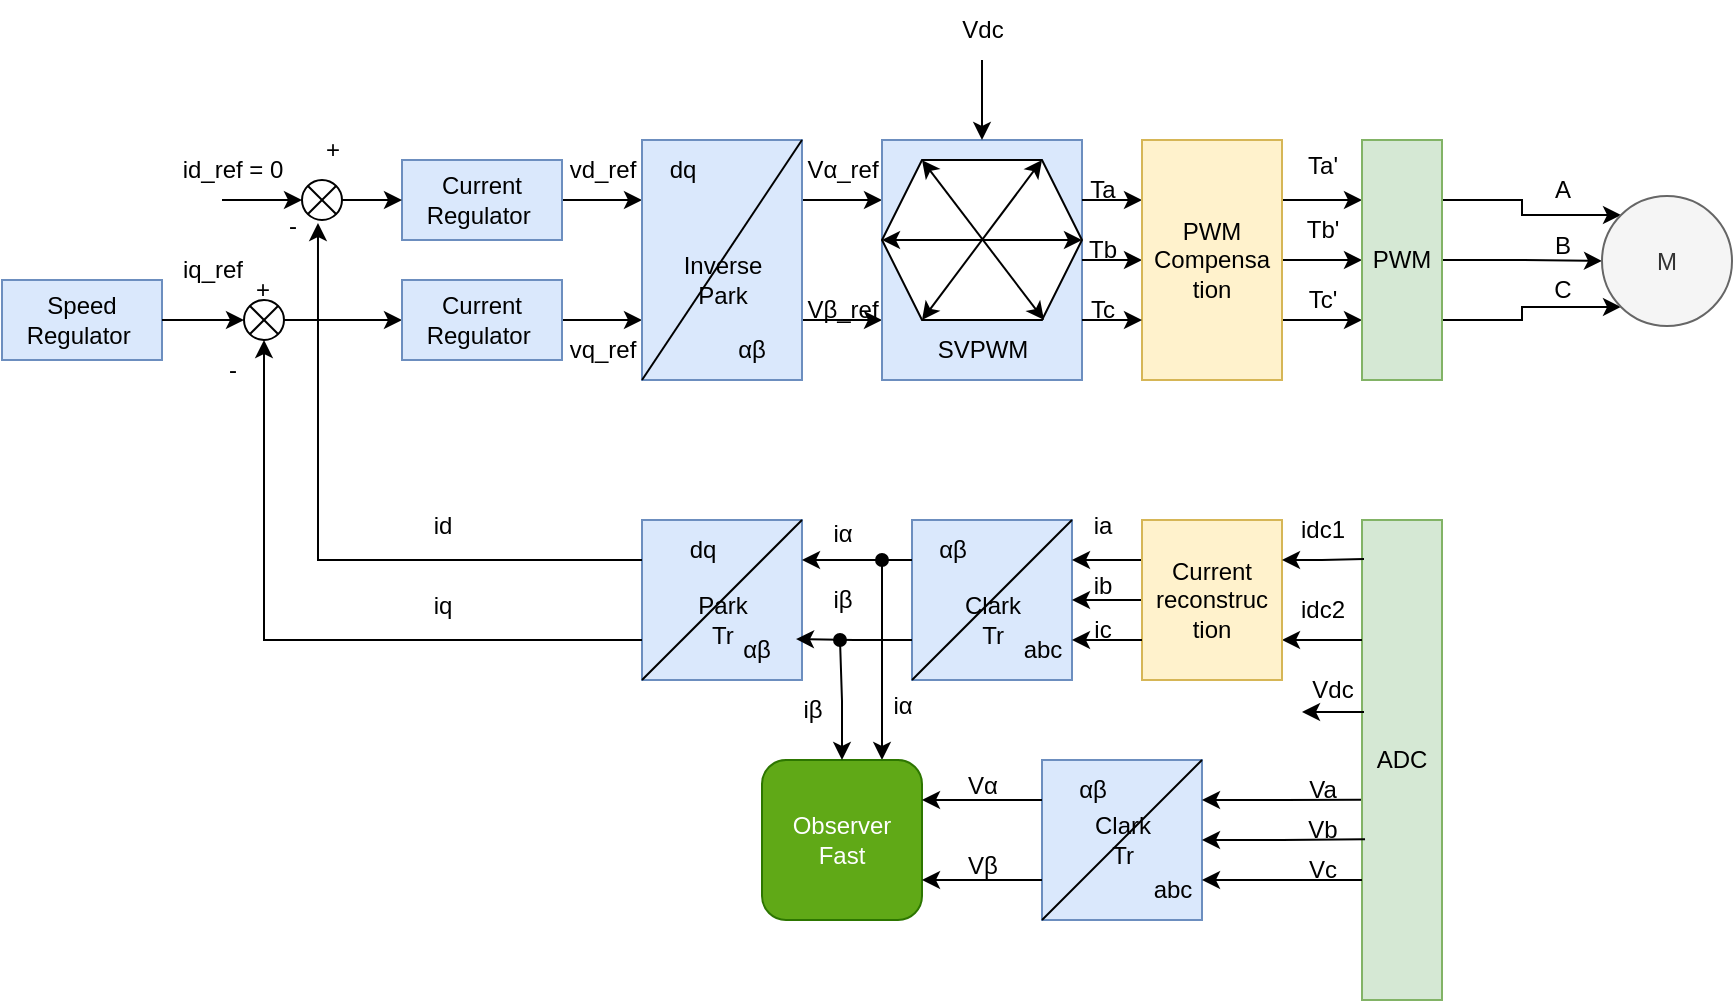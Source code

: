 <mxfile version="25.0.3">
  <diagram name="FOC 无感核心算法" id="3-nX8cObhvYd6T8ZdyRS">
    <mxGraphModel dx="954" dy="558" grid="1" gridSize="10" guides="1" tooltips="1" connect="1" arrows="1" fold="1" page="1" pageScale="1" pageWidth="1169" pageHeight="827" math="0" shadow="0">
      <root>
        <mxCell id="0" />
        <mxCell id="1" parent="0" />
        <mxCell id="nPId89hetOlhef9QkJUg-1" value="Speed&lt;div&gt;Regulator&amp;nbsp;&lt;/div&gt;" style="rounded=0;whiteSpace=wrap;html=1;fillColor=#dae8fc;strokeColor=#6c8ebf;" parent="1" vertex="1">
          <mxGeometry x="40" y="200" width="80" height="40" as="geometry" />
        </mxCell>
        <mxCell id="zeCSSIE1rZjSfiVyKvIU-3" style="edgeStyle=orthogonalEdgeStyle;rounded=0;orthogonalLoop=1;jettySize=auto;html=1;exitX=1;exitY=0.5;exitDx=0;exitDy=0;exitPerimeter=0;entryX=0;entryY=0.5;entryDx=0;entryDy=0;" parent="1" source="nPId89hetOlhef9QkJUg-2" target="zeCSSIE1rZjSfiVyKvIU-1" edge="1">
          <mxGeometry relative="1" as="geometry" />
        </mxCell>
        <mxCell id="nPId89hetOlhef9QkJUg-2" value="" style="verticalLabelPosition=bottom;verticalAlign=top;html=1;shape=mxgraph.flowchart.or;" parent="1" vertex="1">
          <mxGeometry x="161" y="210" width="20" height="20" as="geometry" />
        </mxCell>
        <mxCell id="nPId89hetOlhef9QkJUg-4" value="+" style="text;html=1;align=center;verticalAlign=middle;resizable=0;points=[];autosize=1;strokeColor=none;fillColor=none;" parent="1" vertex="1">
          <mxGeometry x="155" y="190" width="30" height="30" as="geometry" />
        </mxCell>
        <mxCell id="nPId89hetOlhef9QkJUg-5" value="-" style="text;html=1;align=center;verticalAlign=middle;resizable=0;points=[];autosize=1;strokeColor=none;fillColor=none;" parent="1" vertex="1">
          <mxGeometry x="140" y="230" width="30" height="30" as="geometry" />
        </mxCell>
        <mxCell id="nPId89hetOlhef9QkJUg-6" style="edgeStyle=orthogonalEdgeStyle;rounded=0;orthogonalLoop=1;jettySize=auto;html=1;exitX=1;exitY=0.5;exitDx=0;exitDy=0;entryX=0;entryY=0.5;entryDx=0;entryDy=0;entryPerimeter=0;" parent="1" source="nPId89hetOlhef9QkJUg-1" target="nPId89hetOlhef9QkJUg-2" edge="1">
          <mxGeometry relative="1" as="geometry" />
        </mxCell>
        <mxCell id="nPId89hetOlhef9QkJUg-7" value="iq_ref" style="text;html=1;align=center;verticalAlign=middle;resizable=0;points=[];autosize=1;strokeColor=none;fillColor=none;" parent="1" vertex="1">
          <mxGeometry x="120" y="180" width="50" height="30" as="geometry" />
        </mxCell>
        <mxCell id="zeCSSIE1rZjSfiVyKvIU-5" style="edgeStyle=orthogonalEdgeStyle;rounded=0;orthogonalLoop=1;jettySize=auto;html=1;exitX=1;exitY=0.5;exitDx=0;exitDy=0;entryX=0;entryY=0.75;entryDx=0;entryDy=0;" parent="1" source="zeCSSIE1rZjSfiVyKvIU-1" target="zeCSSIE1rZjSfiVyKvIU-4" edge="1">
          <mxGeometry relative="1" as="geometry" />
        </mxCell>
        <mxCell id="zeCSSIE1rZjSfiVyKvIU-1" value="Current&lt;br&gt;&lt;div&gt;Regulator&amp;nbsp;&lt;/div&gt;" style="rounded=0;whiteSpace=wrap;html=1;fillColor=#dae8fc;strokeColor=#6c8ebf;" parent="1" vertex="1">
          <mxGeometry x="240" y="200" width="80" height="40" as="geometry" />
        </mxCell>
        <mxCell id="zeCSSIE1rZjSfiVyKvIU-6" style="edgeStyle=orthogonalEdgeStyle;rounded=0;orthogonalLoop=1;jettySize=auto;html=1;exitX=1;exitY=0.5;exitDx=0;exitDy=0;entryX=0;entryY=0.25;entryDx=0;entryDy=0;" parent="1" source="zeCSSIE1rZjSfiVyKvIU-2" target="zeCSSIE1rZjSfiVyKvIU-4" edge="1">
          <mxGeometry relative="1" as="geometry" />
        </mxCell>
        <mxCell id="zeCSSIE1rZjSfiVyKvIU-2" value="Current&lt;br&gt;&lt;div&gt;Regulator&amp;nbsp;&lt;/div&gt;" style="rounded=0;whiteSpace=wrap;html=1;fillColor=#dae8fc;strokeColor=#6c8ebf;" parent="1" vertex="1">
          <mxGeometry x="240" y="140" width="80" height="40" as="geometry" />
        </mxCell>
        <mxCell id="zeCSSIE1rZjSfiVyKvIU-26" style="edgeStyle=orthogonalEdgeStyle;rounded=0;orthogonalLoop=1;jettySize=auto;html=1;exitX=1;exitY=0.25;exitDx=0;exitDy=0;entryX=0;entryY=0.25;entryDx=0;entryDy=0;" parent="1" source="zeCSSIE1rZjSfiVyKvIU-4" target="zeCSSIE1rZjSfiVyKvIU-23" edge="1">
          <mxGeometry relative="1" as="geometry" />
        </mxCell>
        <mxCell id="zeCSSIE1rZjSfiVyKvIU-27" style="edgeStyle=orthogonalEdgeStyle;rounded=0;orthogonalLoop=1;jettySize=auto;html=1;exitX=1;exitY=0.75;exitDx=0;exitDy=0;" parent="1" source="zeCSSIE1rZjSfiVyKvIU-4" edge="1">
          <mxGeometry relative="1" as="geometry">
            <mxPoint x="480" y="220" as="targetPoint" />
          </mxGeometry>
        </mxCell>
        <mxCell id="zeCSSIE1rZjSfiVyKvIU-4" value="" style="rounded=0;whiteSpace=wrap;html=1;fillColor=#dae8fc;strokeColor=#6c8ebf;" parent="1" vertex="1">
          <mxGeometry x="360" y="130" width="80" height="120" as="geometry" />
        </mxCell>
        <mxCell id="zeCSSIE1rZjSfiVyKvIU-7" value="vq_ref" style="text;html=1;align=center;verticalAlign=middle;resizable=0;points=[];autosize=1;strokeColor=none;fillColor=none;" parent="1" vertex="1">
          <mxGeometry x="310" y="220" width="60" height="30" as="geometry" />
        </mxCell>
        <mxCell id="zeCSSIE1rZjSfiVyKvIU-8" value="vd_ref" style="text;html=1;align=center;verticalAlign=middle;resizable=0;points=[];autosize=1;strokeColor=none;fillColor=none;" parent="1" vertex="1">
          <mxGeometry x="310" y="130" width="60" height="30" as="geometry" />
        </mxCell>
        <mxCell id="zeCSSIE1rZjSfiVyKvIU-9" value="" style="endArrow=none;html=1;rounded=0;entryX=1;entryY=0;entryDx=0;entryDy=0;" parent="1" target="zeCSSIE1rZjSfiVyKvIU-4" edge="1">
          <mxGeometry width="50" height="50" relative="1" as="geometry">
            <mxPoint x="360" y="250" as="sourcePoint" />
            <mxPoint x="460" y="207.143" as="targetPoint" />
          </mxGeometry>
        </mxCell>
        <mxCell id="zeCSSIE1rZjSfiVyKvIU-10" value="dq" style="text;html=1;align=center;verticalAlign=middle;resizable=0;points=[];autosize=1;strokeColor=none;fillColor=none;" parent="1" vertex="1">
          <mxGeometry x="360" y="130" width="40" height="30" as="geometry" />
        </mxCell>
        <mxCell id="zeCSSIE1rZjSfiVyKvIU-13" value="αβ" style="text;strokeColor=none;align=center;fillColor=none;html=1;verticalAlign=middle;whiteSpace=wrap;rounded=0;" parent="1" vertex="1">
          <mxGeometry x="400" y="220" width="30" height="30" as="geometry" />
        </mxCell>
        <mxCell id="zeCSSIE1rZjSfiVyKvIU-14" value="Inverse&lt;div&gt;Park&lt;/div&gt;" style="text;html=1;align=center;verticalAlign=middle;resizable=0;points=[];autosize=1;strokeColor=none;fillColor=none;" parent="1" vertex="1">
          <mxGeometry x="370" y="180" width="60" height="40" as="geometry" />
        </mxCell>
        <mxCell id="zeCSSIE1rZjSfiVyKvIU-25" value="" style="group" parent="1" vertex="1" connectable="0">
          <mxGeometry x="480" y="130" width="100" height="120" as="geometry" />
        </mxCell>
        <mxCell id="zeCSSIE1rZjSfiVyKvIU-23" value="" style="rounded=0;whiteSpace=wrap;html=1;fillColor=#dae8fc;strokeColor=#6c8ebf;" parent="zeCSSIE1rZjSfiVyKvIU-25" vertex="1">
          <mxGeometry width="100" height="120" as="geometry" />
        </mxCell>
        <mxCell id="zeCSSIE1rZjSfiVyKvIU-21" value="" style="group" parent="zeCSSIE1rZjSfiVyKvIU-25" vertex="1" connectable="0">
          <mxGeometry y="10" width="100" height="80" as="geometry" />
        </mxCell>
        <mxCell id="zeCSSIE1rZjSfiVyKvIU-15" value="" style="shape=hexagon;perimeter=hexagonPerimeter2;whiteSpace=wrap;html=1;fixedSize=1;" parent="zeCSSIE1rZjSfiVyKvIU-21" vertex="1">
          <mxGeometry width="100" height="80" as="geometry" />
        </mxCell>
        <mxCell id="zeCSSIE1rZjSfiVyKvIU-16" value="" style="endArrow=classic;html=1;rounded=0;entryX=0.8;entryY=0;entryDx=0;entryDy=0;entryPerimeter=0;startArrow=classic;startFill=1;endFill=1;" parent="zeCSSIE1rZjSfiVyKvIU-21" target="zeCSSIE1rZjSfiVyKvIU-15" edge="1">
          <mxGeometry width="50" height="50" relative="1" as="geometry">
            <mxPoint x="20" y="80" as="sourcePoint" />
            <mxPoint x="70" y="30" as="targetPoint" />
          </mxGeometry>
        </mxCell>
        <mxCell id="zeCSSIE1rZjSfiVyKvIU-17" value="" style="endArrow=classic;html=1;rounded=0;entryX=0.81;entryY=1;entryDx=0;entryDy=0;entryPerimeter=0;endFill=1;startArrow=classic;startFill=1;" parent="zeCSSIE1rZjSfiVyKvIU-21" target="zeCSSIE1rZjSfiVyKvIU-15" edge="1">
          <mxGeometry width="50" height="50" relative="1" as="geometry">
            <mxPoint x="20" as="sourcePoint" />
            <mxPoint x="70" y="-50" as="targetPoint" />
          </mxGeometry>
        </mxCell>
        <mxCell id="zeCSSIE1rZjSfiVyKvIU-19" value="" style="endArrow=classic;html=1;rounded=0;entryX=1;entryY=0.5;entryDx=0;entryDy=0;endFill=1;startArrow=classic;startFill=1;" parent="zeCSSIE1rZjSfiVyKvIU-21" target="zeCSSIE1rZjSfiVyKvIU-15" edge="1">
          <mxGeometry width="50" height="50" relative="1" as="geometry">
            <mxPoint y="40" as="sourcePoint" />
            <mxPoint x="50" y="-10" as="targetPoint" />
          </mxGeometry>
        </mxCell>
        <mxCell id="zeCSSIE1rZjSfiVyKvIU-24" value="SVPWM" style="text;html=1;align=center;verticalAlign=middle;resizable=0;points=[];autosize=1;strokeColor=none;fillColor=none;" parent="zeCSSIE1rZjSfiVyKvIU-25" vertex="1">
          <mxGeometry x="15" y="90" width="70" height="30" as="geometry" />
        </mxCell>
        <mxCell id="zeCSSIE1rZjSfiVyKvIU-28" value="Vα_ref" style="text;html=1;align=center;verticalAlign=middle;resizable=0;points=[];autosize=1;strokeColor=none;fillColor=none;" parent="1" vertex="1">
          <mxGeometry x="430" y="130" width="60" height="30" as="geometry" />
        </mxCell>
        <mxCell id="zeCSSIE1rZjSfiVyKvIU-29" value="Vβ_ref" style="text;html=1;align=center;verticalAlign=middle;resizable=0;points=[];autosize=1;strokeColor=none;fillColor=none;" parent="1" vertex="1">
          <mxGeometry x="430" y="200" width="60" height="30" as="geometry" />
        </mxCell>
        <mxCell id="zeCSSIE1rZjSfiVyKvIU-34" style="edgeStyle=orthogonalEdgeStyle;rounded=0;orthogonalLoop=1;jettySize=auto;html=1;exitX=0;exitY=0.5;exitDx=0;exitDy=0;endArrow=none;endFill=0;startArrow=classic;startFill=1;" parent="1" source="zeCSSIE1rZjSfiVyKvIU-32" edge="1">
          <mxGeometry relative="1" as="geometry">
            <mxPoint x="580" y="190" as="targetPoint" />
          </mxGeometry>
        </mxCell>
        <mxCell id="zeCSSIE1rZjSfiVyKvIU-35" style="edgeStyle=orthogonalEdgeStyle;rounded=0;orthogonalLoop=1;jettySize=auto;html=1;exitX=0;exitY=0.25;exitDx=0;exitDy=0;endArrow=none;endFill=0;startArrow=classic;startFill=1;" parent="1" source="zeCSSIE1rZjSfiVyKvIU-32" edge="1">
          <mxGeometry relative="1" as="geometry">
            <mxPoint x="580" y="160" as="targetPoint" />
          </mxGeometry>
        </mxCell>
        <mxCell id="DrrW1L28EIdIVbYCVkLP-1" style="edgeStyle=orthogonalEdgeStyle;rounded=0;orthogonalLoop=1;jettySize=auto;html=1;exitX=1;exitY=0.25;exitDx=0;exitDy=0;entryX=0;entryY=0.25;entryDx=0;entryDy=0;" parent="1" source="zeCSSIE1rZjSfiVyKvIU-32" target="zeCSSIE1rZjSfiVyKvIU-40" edge="1">
          <mxGeometry relative="1" as="geometry" />
        </mxCell>
        <mxCell id="DrrW1L28EIdIVbYCVkLP-2" style="edgeStyle=orthogonalEdgeStyle;rounded=0;orthogonalLoop=1;jettySize=auto;html=1;exitX=1;exitY=0.5;exitDx=0;exitDy=0;entryX=0;entryY=0.5;entryDx=0;entryDy=0;" parent="1" source="zeCSSIE1rZjSfiVyKvIU-32" target="zeCSSIE1rZjSfiVyKvIU-40" edge="1">
          <mxGeometry relative="1" as="geometry" />
        </mxCell>
        <mxCell id="DrrW1L28EIdIVbYCVkLP-3" style="edgeStyle=orthogonalEdgeStyle;rounded=0;orthogonalLoop=1;jettySize=auto;html=1;exitX=1;exitY=0.75;exitDx=0;exitDy=0;entryX=0;entryY=0.75;entryDx=0;entryDy=0;" parent="1" source="zeCSSIE1rZjSfiVyKvIU-32" target="zeCSSIE1rZjSfiVyKvIU-40" edge="1">
          <mxGeometry relative="1" as="geometry" />
        </mxCell>
        <mxCell id="zeCSSIE1rZjSfiVyKvIU-32" value="PWM&lt;div&gt;Compensa&lt;/div&gt;&lt;div&gt;tion&lt;/div&gt;" style="rounded=0;whiteSpace=wrap;html=1;fillColor=#fff2cc;strokeColor=#d6b656;" parent="1" vertex="1">
          <mxGeometry x="610" y="130" width="70" height="120" as="geometry" />
        </mxCell>
        <mxCell id="zeCSSIE1rZjSfiVyKvIU-33" style="edgeStyle=orthogonalEdgeStyle;rounded=0;orthogonalLoop=1;jettySize=auto;html=1;exitX=1;exitY=0.75;exitDx=0;exitDy=0;entryX=0;entryY=0.75;entryDx=0;entryDy=0;" parent="1" source="zeCSSIE1rZjSfiVyKvIU-23" target="zeCSSIE1rZjSfiVyKvIU-32" edge="1">
          <mxGeometry relative="1" as="geometry" />
        </mxCell>
        <mxCell id="zeCSSIE1rZjSfiVyKvIU-36" value="Ta" style="text;html=1;align=center;verticalAlign=middle;resizable=0;points=[];autosize=1;strokeColor=none;fillColor=none;" parent="1" vertex="1">
          <mxGeometry x="570" y="140" width="40" height="30" as="geometry" />
        </mxCell>
        <mxCell id="zeCSSIE1rZjSfiVyKvIU-37" value="Tb" style="text;html=1;align=center;verticalAlign=middle;resizable=0;points=[];autosize=1;strokeColor=none;fillColor=none;" parent="1" vertex="1">
          <mxGeometry x="570" y="170" width="40" height="30" as="geometry" />
        </mxCell>
        <mxCell id="zeCSSIE1rZjSfiVyKvIU-39" value="Tc" style="text;html=1;align=center;verticalAlign=middle;resizable=0;points=[];autosize=1;strokeColor=none;fillColor=none;" parent="1" vertex="1">
          <mxGeometry x="570" y="200" width="40" height="30" as="geometry" />
        </mxCell>
        <mxCell id="DrrW1L28EIdIVbYCVkLP-7" style="edgeStyle=orthogonalEdgeStyle;rounded=0;orthogonalLoop=1;jettySize=auto;html=1;exitX=1;exitY=0.25;exitDx=0;exitDy=0;entryX=0;entryY=0;entryDx=0;entryDy=0;" parent="1" source="zeCSSIE1rZjSfiVyKvIU-40" target="zeCSSIE1rZjSfiVyKvIU-41" edge="1">
          <mxGeometry relative="1" as="geometry" />
        </mxCell>
        <mxCell id="DrrW1L28EIdIVbYCVkLP-8" style="edgeStyle=orthogonalEdgeStyle;rounded=0;orthogonalLoop=1;jettySize=auto;html=1;exitX=1;exitY=0.5;exitDx=0;exitDy=0;entryX=0;entryY=0.5;entryDx=0;entryDy=0;" parent="1" source="zeCSSIE1rZjSfiVyKvIU-40" target="zeCSSIE1rZjSfiVyKvIU-41" edge="1">
          <mxGeometry relative="1" as="geometry" />
        </mxCell>
        <mxCell id="DrrW1L28EIdIVbYCVkLP-9" style="edgeStyle=orthogonalEdgeStyle;rounded=0;orthogonalLoop=1;jettySize=auto;html=1;exitX=1;exitY=0.75;exitDx=0;exitDy=0;entryX=0;entryY=1;entryDx=0;entryDy=0;" parent="1" source="zeCSSIE1rZjSfiVyKvIU-40" target="zeCSSIE1rZjSfiVyKvIU-41" edge="1">
          <mxGeometry relative="1" as="geometry" />
        </mxCell>
        <mxCell id="zeCSSIE1rZjSfiVyKvIU-40" value="PWM" style="rounded=0;whiteSpace=wrap;html=1;fillColor=#d5e8d4;strokeColor=#82b366;" parent="1" vertex="1">
          <mxGeometry x="720" y="130" width="40" height="120" as="geometry" />
        </mxCell>
        <mxCell id="zeCSSIE1rZjSfiVyKvIU-41" value="M" style="ellipse;whiteSpace=wrap;html=1;aspect=fixed;fillColor=#f5f5f5;fontColor=#333333;strokeColor=#666666;" parent="1" vertex="1">
          <mxGeometry x="840" y="158" width="65" height="65" as="geometry" />
        </mxCell>
        <mxCell id="DrrW1L28EIdIVbYCVkLP-4" value="Ta&#39;" style="text;html=1;align=center;verticalAlign=middle;resizable=0;points=[];autosize=1;strokeColor=none;fillColor=none;" parent="1" vertex="1">
          <mxGeometry x="680" y="128" width="40" height="30" as="geometry" />
        </mxCell>
        <mxCell id="DrrW1L28EIdIVbYCVkLP-5" value="Tb&#39;" style="text;html=1;align=center;verticalAlign=middle;resizable=0;points=[];autosize=1;strokeColor=none;fillColor=none;" parent="1" vertex="1">
          <mxGeometry x="680" y="160" width="40" height="30" as="geometry" />
        </mxCell>
        <mxCell id="DrrW1L28EIdIVbYCVkLP-6" value="Tc&#39;" style="text;html=1;align=center;verticalAlign=middle;resizable=0;points=[];autosize=1;strokeColor=none;fillColor=none;" parent="1" vertex="1">
          <mxGeometry x="680" y="195" width="40" height="30" as="geometry" />
        </mxCell>
        <mxCell id="DrrW1L28EIdIVbYCVkLP-10" value="A" style="text;html=1;align=center;verticalAlign=middle;resizable=0;points=[];autosize=1;strokeColor=none;fillColor=none;" parent="1" vertex="1">
          <mxGeometry x="805" y="140" width="30" height="30" as="geometry" />
        </mxCell>
        <mxCell id="DrrW1L28EIdIVbYCVkLP-11" value="B" style="text;html=1;align=center;verticalAlign=middle;resizable=0;points=[];autosize=1;strokeColor=none;fillColor=none;" parent="1" vertex="1">
          <mxGeometry x="805" y="168" width="30" height="30" as="geometry" />
        </mxCell>
        <mxCell id="DrrW1L28EIdIVbYCVkLP-12" value="C" style="text;html=1;align=center;verticalAlign=middle;resizable=0;points=[];autosize=1;strokeColor=none;fillColor=none;" parent="1" vertex="1">
          <mxGeometry x="805" y="190" width="30" height="30" as="geometry" />
        </mxCell>
        <mxCell id="DrrW1L28EIdIVbYCVkLP-13" value="Vdc" style="text;html=1;align=center;verticalAlign=middle;resizable=0;points=[];autosize=1;strokeColor=none;fillColor=none;" parent="1" vertex="1">
          <mxGeometry x="510" y="60" width="40" height="30" as="geometry" />
        </mxCell>
        <mxCell id="DrrW1L28EIdIVbYCVkLP-14" style="edgeStyle=orthogonalEdgeStyle;rounded=0;orthogonalLoop=1;jettySize=auto;html=1;exitX=0.5;exitY=0;exitDx=0;exitDy=0;endArrow=none;endFill=0;startArrow=classic;startFill=1;" parent="1" source="zeCSSIE1rZjSfiVyKvIU-23" target="DrrW1L28EIdIVbYCVkLP-13" edge="1">
          <mxGeometry relative="1" as="geometry" />
        </mxCell>
        <mxCell id="xuwa6vWzVNVJYXYEkQNP-1" value="ADC" style="rounded=0;whiteSpace=wrap;html=1;fillColor=#d5e8d4;strokeColor=#82b366;" vertex="1" parent="1">
          <mxGeometry x="720" y="320" width="40" height="240" as="geometry" />
        </mxCell>
        <mxCell id="xuwa6vWzVNVJYXYEkQNP-7" value="" style="group" vertex="1" connectable="0" parent="1">
          <mxGeometry x="495" y="320" width="85" height="80" as="geometry" />
        </mxCell>
        <mxCell id="xuwa6vWzVNVJYXYEkQNP-2" value="" style="rounded=0;whiteSpace=wrap;html=1;fillColor=#dae8fc;strokeColor=#6c8ebf;" vertex="1" parent="xuwa6vWzVNVJYXYEkQNP-7">
          <mxGeometry width="80" height="80" as="geometry" />
        </mxCell>
        <mxCell id="xuwa6vWzVNVJYXYEkQNP-3" value="" style="endArrow=none;html=1;rounded=0;entryX=1;entryY=0;entryDx=0;entryDy=0;" edge="1" parent="xuwa6vWzVNVJYXYEkQNP-7" target="xuwa6vWzVNVJYXYEkQNP-2">
          <mxGeometry width="50" height="50" relative="1" as="geometry">
            <mxPoint y="80" as="sourcePoint" />
            <mxPoint x="50" y="30" as="targetPoint" />
          </mxGeometry>
        </mxCell>
        <mxCell id="xuwa6vWzVNVJYXYEkQNP-4" value="abc" style="text;html=1;align=center;verticalAlign=middle;resizable=0;points=[];autosize=1;strokeColor=none;fillColor=none;" vertex="1" parent="xuwa6vWzVNVJYXYEkQNP-7">
          <mxGeometry x="45" y="50" width="40" height="30" as="geometry" />
        </mxCell>
        <mxCell id="xuwa6vWzVNVJYXYEkQNP-6" value="Clark&lt;div&gt;Tr&lt;/div&gt;" style="text;html=1;align=center;verticalAlign=middle;resizable=0;points=[];autosize=1;strokeColor=none;fillColor=none;" vertex="1" parent="xuwa6vWzVNVJYXYEkQNP-7">
          <mxGeometry x="15" y="30" width="50" height="40" as="geometry" />
        </mxCell>
        <mxCell id="xuwa6vWzVNVJYXYEkQNP-5" value="αβ" style="text;html=1;align=center;verticalAlign=middle;resizable=0;points=[];autosize=1;strokeColor=none;fillColor=none;" vertex="1" parent="xuwa6vWzVNVJYXYEkQNP-7">
          <mxGeometry width="40" height="30" as="geometry" />
        </mxCell>
        <mxCell id="xuwa6vWzVNVJYXYEkQNP-9" value="idc1" style="text;html=1;align=center;verticalAlign=middle;resizable=0;points=[];autosize=1;strokeColor=none;fillColor=none;" vertex="1" parent="1">
          <mxGeometry x="675" y="310" width="50" height="30" as="geometry" />
        </mxCell>
        <mxCell id="xuwa6vWzVNVJYXYEkQNP-12" style="edgeStyle=orthogonalEdgeStyle;rounded=0;orthogonalLoop=1;jettySize=auto;html=1;exitX=1;exitY=0.75;exitDx=0;exitDy=0;entryX=0;entryY=0.25;entryDx=0;entryDy=0;endArrow=none;endFill=0;startArrow=classic;startFill=1;" edge="1" parent="1" source="xuwa6vWzVNVJYXYEkQNP-10" target="xuwa6vWzVNVJYXYEkQNP-1">
          <mxGeometry relative="1" as="geometry" />
        </mxCell>
        <mxCell id="xuwa6vWzVNVJYXYEkQNP-14" style="edgeStyle=orthogonalEdgeStyle;rounded=0;orthogonalLoop=1;jettySize=auto;html=1;exitX=0;exitY=0.25;exitDx=0;exitDy=0;entryX=1;entryY=0.25;entryDx=0;entryDy=0;" edge="1" parent="1" source="xuwa6vWzVNVJYXYEkQNP-10" target="xuwa6vWzVNVJYXYEkQNP-2">
          <mxGeometry relative="1" as="geometry" />
        </mxCell>
        <mxCell id="xuwa6vWzVNVJYXYEkQNP-16" style="edgeStyle=orthogonalEdgeStyle;rounded=0;orthogonalLoop=1;jettySize=auto;html=1;exitX=0;exitY=0.5;exitDx=0;exitDy=0;entryX=1;entryY=0.5;entryDx=0;entryDy=0;" edge="1" parent="1" source="xuwa6vWzVNVJYXYEkQNP-10" target="xuwa6vWzVNVJYXYEkQNP-2">
          <mxGeometry relative="1" as="geometry" />
        </mxCell>
        <mxCell id="xuwa6vWzVNVJYXYEkQNP-10" value="Current&lt;div&gt;reconstruc&lt;/div&gt;&lt;div&gt;tion&lt;/div&gt;" style="rounded=0;whiteSpace=wrap;html=1;fillColor=#fff2cc;strokeColor=#d6b656;" vertex="1" parent="1">
          <mxGeometry x="610" y="320" width="70" height="80" as="geometry" />
        </mxCell>
        <mxCell id="xuwa6vWzVNVJYXYEkQNP-11" style="edgeStyle=orthogonalEdgeStyle;rounded=0;orthogonalLoop=1;jettySize=auto;html=1;exitX=1;exitY=0.25;exitDx=0;exitDy=0;entryX=0.025;entryY=0.081;entryDx=0;entryDy=0;entryPerimeter=0;endArrow=none;endFill=0;startArrow=classic;startFill=1;" edge="1" parent="1" source="xuwa6vWzVNVJYXYEkQNP-10" target="xuwa6vWzVNVJYXYEkQNP-1">
          <mxGeometry relative="1" as="geometry" />
        </mxCell>
        <mxCell id="xuwa6vWzVNVJYXYEkQNP-13" value="idc2" style="text;html=1;align=center;verticalAlign=middle;resizable=0;points=[];autosize=1;strokeColor=none;fillColor=none;" vertex="1" parent="1">
          <mxGeometry x="675" y="350" width="50" height="30" as="geometry" />
        </mxCell>
        <mxCell id="xuwa6vWzVNVJYXYEkQNP-15" value="ia" style="text;html=1;align=center;verticalAlign=middle;resizable=0;points=[];autosize=1;strokeColor=none;fillColor=none;" vertex="1" parent="1">
          <mxGeometry x="575" y="308" width="30" height="30" as="geometry" />
        </mxCell>
        <mxCell id="xuwa6vWzVNVJYXYEkQNP-17" value="ib" style="text;html=1;align=center;verticalAlign=middle;resizable=0;points=[];autosize=1;strokeColor=none;fillColor=none;" vertex="1" parent="1">
          <mxGeometry x="575" y="338" width="30" height="30" as="geometry" />
        </mxCell>
        <mxCell id="xuwa6vWzVNVJYXYEkQNP-18" style="edgeStyle=orthogonalEdgeStyle;rounded=0;orthogonalLoop=1;jettySize=auto;html=1;exitX=0;exitY=0.75;exitDx=0;exitDy=0;entryX=0.875;entryY=0.333;entryDx=0;entryDy=0;entryPerimeter=0;" edge="1" parent="1" source="xuwa6vWzVNVJYXYEkQNP-10" target="xuwa6vWzVNVJYXYEkQNP-4">
          <mxGeometry relative="1" as="geometry" />
        </mxCell>
        <mxCell id="xuwa6vWzVNVJYXYEkQNP-19" value="ic" style="text;html=1;align=center;verticalAlign=middle;resizable=0;points=[];autosize=1;strokeColor=none;fillColor=none;" vertex="1" parent="1">
          <mxGeometry x="575" y="360" width="30" height="30" as="geometry" />
        </mxCell>
        <mxCell id="xuwa6vWzVNVJYXYEkQNP-21" value="" style="group" vertex="1" connectable="0" parent="1">
          <mxGeometry x="360" y="320" width="85" height="80" as="geometry" />
        </mxCell>
        <mxCell id="xuwa6vWzVNVJYXYEkQNP-22" value="" style="rounded=0;whiteSpace=wrap;html=1;fillColor=#dae8fc;strokeColor=#6c8ebf;" vertex="1" parent="xuwa6vWzVNVJYXYEkQNP-21">
          <mxGeometry width="80" height="80" as="geometry" />
        </mxCell>
        <mxCell id="xuwa6vWzVNVJYXYEkQNP-23" value="" style="endArrow=none;html=1;rounded=0;entryX=1;entryY=0;entryDx=0;entryDy=0;" edge="1" parent="xuwa6vWzVNVJYXYEkQNP-21" target="xuwa6vWzVNVJYXYEkQNP-22">
          <mxGeometry width="50" height="50" relative="1" as="geometry">
            <mxPoint y="80" as="sourcePoint" />
            <mxPoint x="50" y="30" as="targetPoint" />
          </mxGeometry>
        </mxCell>
        <mxCell id="xuwa6vWzVNVJYXYEkQNP-24" value="αβ" style="text;html=1;align=center;verticalAlign=middle;resizable=0;points=[];autosize=1;strokeColor=none;fillColor=none;" vertex="1" parent="xuwa6vWzVNVJYXYEkQNP-21">
          <mxGeometry x="37" y="50" width="40" height="30" as="geometry" />
        </mxCell>
        <mxCell id="xuwa6vWzVNVJYXYEkQNP-25" value="dq" style="text;html=1;align=center;verticalAlign=middle;resizable=0;points=[];autosize=1;strokeColor=none;fillColor=none;" vertex="1" parent="xuwa6vWzVNVJYXYEkQNP-21">
          <mxGeometry x="10" width="40" height="30" as="geometry" />
        </mxCell>
        <mxCell id="xuwa6vWzVNVJYXYEkQNP-26" value="Park&lt;div&gt;Tr&lt;/div&gt;" style="text;html=1;align=center;verticalAlign=middle;resizable=0;points=[];autosize=1;strokeColor=none;fillColor=none;" vertex="1" parent="xuwa6vWzVNVJYXYEkQNP-21">
          <mxGeometry x="15" y="30" width="50" height="40" as="geometry" />
        </mxCell>
        <mxCell id="xuwa6vWzVNVJYXYEkQNP-28" style="edgeStyle=orthogonalEdgeStyle;rounded=0;orthogonalLoop=1;jettySize=auto;html=1;exitX=0;exitY=0.75;exitDx=0;exitDy=0;entryX=1;entryY=0.317;entryDx=0;entryDy=0;entryPerimeter=0;" edge="1" parent="1" source="xuwa6vWzVNVJYXYEkQNP-2" target="xuwa6vWzVNVJYXYEkQNP-24">
          <mxGeometry relative="1" as="geometry" />
        </mxCell>
        <mxCell id="xuwa6vWzVNVJYXYEkQNP-29" style="edgeStyle=orthogonalEdgeStyle;rounded=0;orthogonalLoop=1;jettySize=auto;html=1;exitX=0;exitY=0.25;exitDx=0;exitDy=0;entryX=1;entryY=0.25;entryDx=0;entryDy=0;" edge="1" parent="1" source="xuwa6vWzVNVJYXYEkQNP-2" target="xuwa6vWzVNVJYXYEkQNP-22">
          <mxGeometry relative="1" as="geometry" />
        </mxCell>
        <mxCell id="xuwa6vWzVNVJYXYEkQNP-30" value="iα" style="text;html=1;align=center;verticalAlign=middle;resizable=0;points=[];autosize=1;strokeColor=none;fillColor=none;" vertex="1" parent="1">
          <mxGeometry x="445" y="312" width="30" height="30" as="geometry" />
        </mxCell>
        <mxCell id="xuwa6vWzVNVJYXYEkQNP-31" value="iβ" style="text;html=1;align=center;verticalAlign=middle;resizable=0;points=[];autosize=1;strokeColor=none;fillColor=none;" vertex="1" parent="1">
          <mxGeometry x="445" y="345" width="30" height="30" as="geometry" />
        </mxCell>
        <mxCell id="xuwa6vWzVNVJYXYEkQNP-34" style="edgeStyle=orthogonalEdgeStyle;rounded=0;orthogonalLoop=1;jettySize=auto;html=1;exitX=1;exitY=0.5;exitDx=0;exitDy=0;exitPerimeter=0;entryX=0;entryY=0.5;entryDx=0;entryDy=0;" edge="1" parent="1" source="xuwa6vWzVNVJYXYEkQNP-32" target="zeCSSIE1rZjSfiVyKvIU-2">
          <mxGeometry relative="1" as="geometry" />
        </mxCell>
        <mxCell id="xuwa6vWzVNVJYXYEkQNP-32" value="" style="verticalLabelPosition=bottom;verticalAlign=top;html=1;shape=mxgraph.flowchart.or;" vertex="1" parent="1">
          <mxGeometry x="190" y="150" width="20" height="20" as="geometry" />
        </mxCell>
        <mxCell id="xuwa6vWzVNVJYXYEkQNP-35" value="id_ref = 0" style="text;html=1;align=center;verticalAlign=middle;resizable=0;points=[];autosize=1;strokeColor=none;fillColor=none;" vertex="1" parent="1">
          <mxGeometry x="120" y="130" width="70" height="30" as="geometry" />
        </mxCell>
        <mxCell id="xuwa6vWzVNVJYXYEkQNP-36" value="" style="endArrow=classic;html=1;rounded=0;" edge="1" parent="1">
          <mxGeometry width="50" height="50" relative="1" as="geometry">
            <mxPoint x="150" y="160" as="sourcePoint" />
            <mxPoint x="190" y="160" as="targetPoint" />
          </mxGeometry>
        </mxCell>
        <mxCell id="xuwa6vWzVNVJYXYEkQNP-37" value="+" style="text;html=1;align=center;verticalAlign=middle;resizable=0;points=[];autosize=1;strokeColor=none;fillColor=none;" vertex="1" parent="1">
          <mxGeometry x="190" y="120" width="30" height="30" as="geometry" />
        </mxCell>
        <mxCell id="xuwa6vWzVNVJYXYEkQNP-38" value="-" style="text;html=1;align=center;verticalAlign=middle;resizable=0;points=[];autosize=1;strokeColor=none;fillColor=none;" vertex="1" parent="1">
          <mxGeometry x="170" y="158" width="30" height="30" as="geometry" />
        </mxCell>
        <mxCell id="xuwa6vWzVNVJYXYEkQNP-39" style="edgeStyle=orthogonalEdgeStyle;rounded=0;orthogonalLoop=1;jettySize=auto;html=1;exitX=0;exitY=0.25;exitDx=0;exitDy=0;entryX=0.933;entryY=0.45;entryDx=0;entryDy=0;entryPerimeter=0;" edge="1" parent="1" source="xuwa6vWzVNVJYXYEkQNP-22" target="xuwa6vWzVNVJYXYEkQNP-38">
          <mxGeometry relative="1" as="geometry" />
        </mxCell>
        <mxCell id="xuwa6vWzVNVJYXYEkQNP-40" value="id" style="text;html=1;align=center;verticalAlign=middle;resizable=0;points=[];autosize=1;strokeColor=none;fillColor=none;" vertex="1" parent="1">
          <mxGeometry x="245" y="308" width="30" height="30" as="geometry" />
        </mxCell>
        <mxCell id="xuwa6vWzVNVJYXYEkQNP-42" style="edgeStyle=orthogonalEdgeStyle;rounded=0;orthogonalLoop=1;jettySize=auto;html=1;exitX=0;exitY=0.75;exitDx=0;exitDy=0;entryX=0.5;entryY=1;entryDx=0;entryDy=0;entryPerimeter=0;" edge="1" parent="1" source="xuwa6vWzVNVJYXYEkQNP-22" target="nPId89hetOlhef9QkJUg-2">
          <mxGeometry relative="1" as="geometry" />
        </mxCell>
        <mxCell id="xuwa6vWzVNVJYXYEkQNP-43" value="iq" style="text;html=1;align=center;verticalAlign=middle;resizable=0;points=[];autosize=1;strokeColor=none;fillColor=none;" vertex="1" parent="1">
          <mxGeometry x="245" y="348" width="30" height="30" as="geometry" />
        </mxCell>
        <mxCell id="xuwa6vWzVNVJYXYEkQNP-44" value="Vdc" style="text;html=1;align=center;verticalAlign=middle;resizable=0;points=[];autosize=1;strokeColor=none;fillColor=none;" vertex="1" parent="1">
          <mxGeometry x="685" y="390" width="40" height="30" as="geometry" />
        </mxCell>
        <mxCell id="xuwa6vWzVNVJYXYEkQNP-45" value="" style="endArrow=none;html=1;rounded=0;endFill=0;startArrow=classic;startFill=1;" edge="1" parent="1">
          <mxGeometry width="50" height="50" relative="1" as="geometry">
            <mxPoint x="690" y="416" as="sourcePoint" />
            <mxPoint x="721" y="416" as="targetPoint" />
          </mxGeometry>
        </mxCell>
        <mxCell id="xuwa6vWzVNVJYXYEkQNP-46" value="Va" style="text;html=1;align=center;verticalAlign=middle;resizable=0;points=[];autosize=1;strokeColor=none;fillColor=none;" vertex="1" parent="1">
          <mxGeometry x="680" y="440" width="40" height="30" as="geometry" />
        </mxCell>
        <mxCell id="xuwa6vWzVNVJYXYEkQNP-47" value="" style="group" vertex="1" connectable="0" parent="1">
          <mxGeometry x="560" y="440" width="85" height="80" as="geometry" />
        </mxCell>
        <mxCell id="xuwa6vWzVNVJYXYEkQNP-48" value="" style="rounded=0;whiteSpace=wrap;html=1;fillColor=#dae8fc;strokeColor=#6c8ebf;" vertex="1" parent="xuwa6vWzVNVJYXYEkQNP-47">
          <mxGeometry width="80" height="80" as="geometry" />
        </mxCell>
        <mxCell id="xuwa6vWzVNVJYXYEkQNP-49" value="" style="endArrow=none;html=1;rounded=0;entryX=1;entryY=0;entryDx=0;entryDy=0;" edge="1" parent="xuwa6vWzVNVJYXYEkQNP-47" target="xuwa6vWzVNVJYXYEkQNP-48">
          <mxGeometry width="50" height="50" relative="1" as="geometry">
            <mxPoint y="80" as="sourcePoint" />
            <mxPoint x="50" y="30" as="targetPoint" />
          </mxGeometry>
        </mxCell>
        <mxCell id="xuwa6vWzVNVJYXYEkQNP-51" value="αβ" style="text;html=1;align=center;verticalAlign=middle;resizable=0;points=[];autosize=1;strokeColor=none;fillColor=none;" vertex="1" parent="xuwa6vWzVNVJYXYEkQNP-47">
          <mxGeometry x="5" width="40" height="30" as="geometry" />
        </mxCell>
        <mxCell id="xuwa6vWzVNVJYXYEkQNP-52" value="Clark&lt;div&gt;Tr&lt;/div&gt;" style="text;html=1;align=center;verticalAlign=middle;resizable=0;points=[];autosize=1;strokeColor=none;fillColor=none;" vertex="1" parent="xuwa6vWzVNVJYXYEkQNP-47">
          <mxGeometry x="15" y="20" width="50" height="40" as="geometry" />
        </mxCell>
        <mxCell id="xuwa6vWzVNVJYXYEkQNP-50" value="abc" style="text;html=1;align=center;verticalAlign=middle;resizable=0;points=[];autosize=1;strokeColor=none;fillColor=none;" vertex="1" parent="xuwa6vWzVNVJYXYEkQNP-47">
          <mxGeometry x="45" y="50" width="40" height="30" as="geometry" />
        </mxCell>
        <mxCell id="xuwa6vWzVNVJYXYEkQNP-53" style="edgeStyle=orthogonalEdgeStyle;rounded=0;orthogonalLoop=1;jettySize=auto;html=1;exitX=1;exitY=0.25;exitDx=0;exitDy=0;entryX=-0.012;entryY=0.583;entryDx=0;entryDy=0;entryPerimeter=0;endArrow=none;endFill=0;startArrow=classic;startFill=1;" edge="1" parent="1" source="xuwa6vWzVNVJYXYEkQNP-48" target="xuwa6vWzVNVJYXYEkQNP-1">
          <mxGeometry relative="1" as="geometry" />
        </mxCell>
        <mxCell id="xuwa6vWzVNVJYXYEkQNP-55" style="edgeStyle=orthogonalEdgeStyle;rounded=0;orthogonalLoop=1;jettySize=auto;html=1;exitX=1;exitY=0.5;exitDx=0;exitDy=0;entryX=0.038;entryY=0.665;entryDx=0;entryDy=0;entryPerimeter=0;endArrow=none;endFill=0;startArrow=classic;startFill=1;" edge="1" parent="1" source="xuwa6vWzVNVJYXYEkQNP-48" target="xuwa6vWzVNVJYXYEkQNP-1">
          <mxGeometry relative="1" as="geometry" />
        </mxCell>
        <mxCell id="xuwa6vWzVNVJYXYEkQNP-56" value="Vb" style="text;html=1;align=center;verticalAlign=middle;resizable=0;points=[];autosize=1;strokeColor=none;fillColor=none;" vertex="1" parent="1">
          <mxGeometry x="680" y="460" width="40" height="30" as="geometry" />
        </mxCell>
        <mxCell id="xuwa6vWzVNVJYXYEkQNP-57" style="edgeStyle=orthogonalEdgeStyle;rounded=0;orthogonalLoop=1;jettySize=auto;html=1;exitX=1;exitY=0.75;exitDx=0;exitDy=0;entryX=0;entryY=0.75;entryDx=0;entryDy=0;endArrow=none;endFill=0;startArrow=classic;startFill=1;" edge="1" parent="1" source="xuwa6vWzVNVJYXYEkQNP-48" target="xuwa6vWzVNVJYXYEkQNP-1">
          <mxGeometry relative="1" as="geometry" />
        </mxCell>
        <mxCell id="xuwa6vWzVNVJYXYEkQNP-58" value="Vc" style="text;html=1;align=center;verticalAlign=middle;resizable=0;points=[];autosize=1;strokeColor=none;fillColor=none;" vertex="1" parent="1">
          <mxGeometry x="680" y="480" width="40" height="30" as="geometry" />
        </mxCell>
        <mxCell id="xuwa6vWzVNVJYXYEkQNP-65" style="edgeStyle=orthogonalEdgeStyle;rounded=0;orthogonalLoop=1;jettySize=auto;html=1;exitX=0.75;exitY=0;exitDx=0;exitDy=0;endArrow=oval;endFill=1;startArrow=classic;startFill=1;" edge="1" parent="1" source="xuwa6vWzVNVJYXYEkQNP-60">
          <mxGeometry relative="1" as="geometry">
            <mxPoint x="480" y="340" as="targetPoint" />
          </mxGeometry>
        </mxCell>
        <mxCell id="xuwa6vWzVNVJYXYEkQNP-60" value="Observer&lt;div&gt;Fast&lt;/div&gt;" style="rounded=1;whiteSpace=wrap;html=1;fillColor=#60a917;fontColor=#ffffff;strokeColor=#2D7600;" vertex="1" parent="1">
          <mxGeometry x="420" y="440" width="80" height="80" as="geometry" />
        </mxCell>
        <mxCell id="xuwa6vWzVNVJYXYEkQNP-61" style="edgeStyle=orthogonalEdgeStyle;rounded=0;orthogonalLoop=1;jettySize=auto;html=1;exitX=0;exitY=0.25;exitDx=0;exitDy=0;entryX=1;entryY=0.25;entryDx=0;entryDy=0;" edge="1" parent="1" source="xuwa6vWzVNVJYXYEkQNP-48" target="xuwa6vWzVNVJYXYEkQNP-60">
          <mxGeometry relative="1" as="geometry" />
        </mxCell>
        <mxCell id="xuwa6vWzVNVJYXYEkQNP-62" value="Vα" style="text;html=1;align=center;verticalAlign=middle;resizable=0;points=[];autosize=1;strokeColor=none;fillColor=none;" vertex="1" parent="1">
          <mxGeometry x="510" y="438" width="40" height="30" as="geometry" />
        </mxCell>
        <mxCell id="xuwa6vWzVNVJYXYEkQNP-63" style="edgeStyle=orthogonalEdgeStyle;rounded=0;orthogonalLoop=1;jettySize=auto;html=1;exitX=0;exitY=0.75;exitDx=0;exitDy=0;entryX=1;entryY=0.75;entryDx=0;entryDy=0;" edge="1" parent="1" source="xuwa6vWzVNVJYXYEkQNP-48" target="xuwa6vWzVNVJYXYEkQNP-60">
          <mxGeometry relative="1" as="geometry" />
        </mxCell>
        <mxCell id="xuwa6vWzVNVJYXYEkQNP-64" value="Vβ" style="text;html=1;align=center;verticalAlign=middle;resizable=0;points=[];autosize=1;strokeColor=none;fillColor=none;" vertex="1" parent="1">
          <mxGeometry x="510" y="478" width="40" height="30" as="geometry" />
        </mxCell>
        <mxCell id="xuwa6vWzVNVJYXYEkQNP-67" style="edgeStyle=orthogonalEdgeStyle;rounded=0;orthogonalLoop=1;jettySize=auto;html=1;exitX=0.5;exitY=0;exitDx=0;exitDy=0;endArrow=oval;endFill=1;startArrow=classic;startFill=1;" edge="1" parent="1" source="xuwa6vWzVNVJYXYEkQNP-60">
          <mxGeometry relative="1" as="geometry">
            <mxPoint x="459" y="380" as="targetPoint" />
          </mxGeometry>
        </mxCell>
        <mxCell id="xuwa6vWzVNVJYXYEkQNP-68" value="iβ" style="text;html=1;align=center;verticalAlign=middle;resizable=0;points=[];autosize=1;strokeColor=none;fillColor=none;" vertex="1" parent="1">
          <mxGeometry x="430" y="400" width="30" height="30" as="geometry" />
        </mxCell>
        <mxCell id="xuwa6vWzVNVJYXYEkQNP-69" value="iα" style="text;html=1;align=center;verticalAlign=middle;resizable=0;points=[];autosize=1;strokeColor=none;fillColor=none;" vertex="1" parent="1">
          <mxGeometry x="475" y="398" width="30" height="30" as="geometry" />
        </mxCell>
      </root>
    </mxGraphModel>
  </diagram>
</mxfile>
